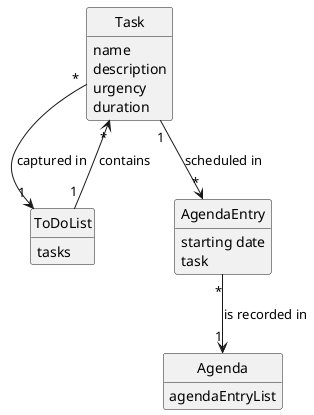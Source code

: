 @startuml
skinparam monochrome true
skinparam packageStyle rectangle
skinparam shadowing false
skinparam classAttributeIconSize 0

hide circle
hide methods

class Task {
    name
    description
    urgency
    duration
}
class ToDoList {
tasks

}

class Agenda {
agendaEntryList
}

class AgendaEntry{
starting date
task
}


Task "1" --> "*" AgendaEntry : "scheduled in"
AgendaEntry "*" --> "1" Agenda : "is recorded in"
Task "*" --> "1" ToDoList : "captured in"
ToDoList "1" --> "*" Task : "contains"

@enduml